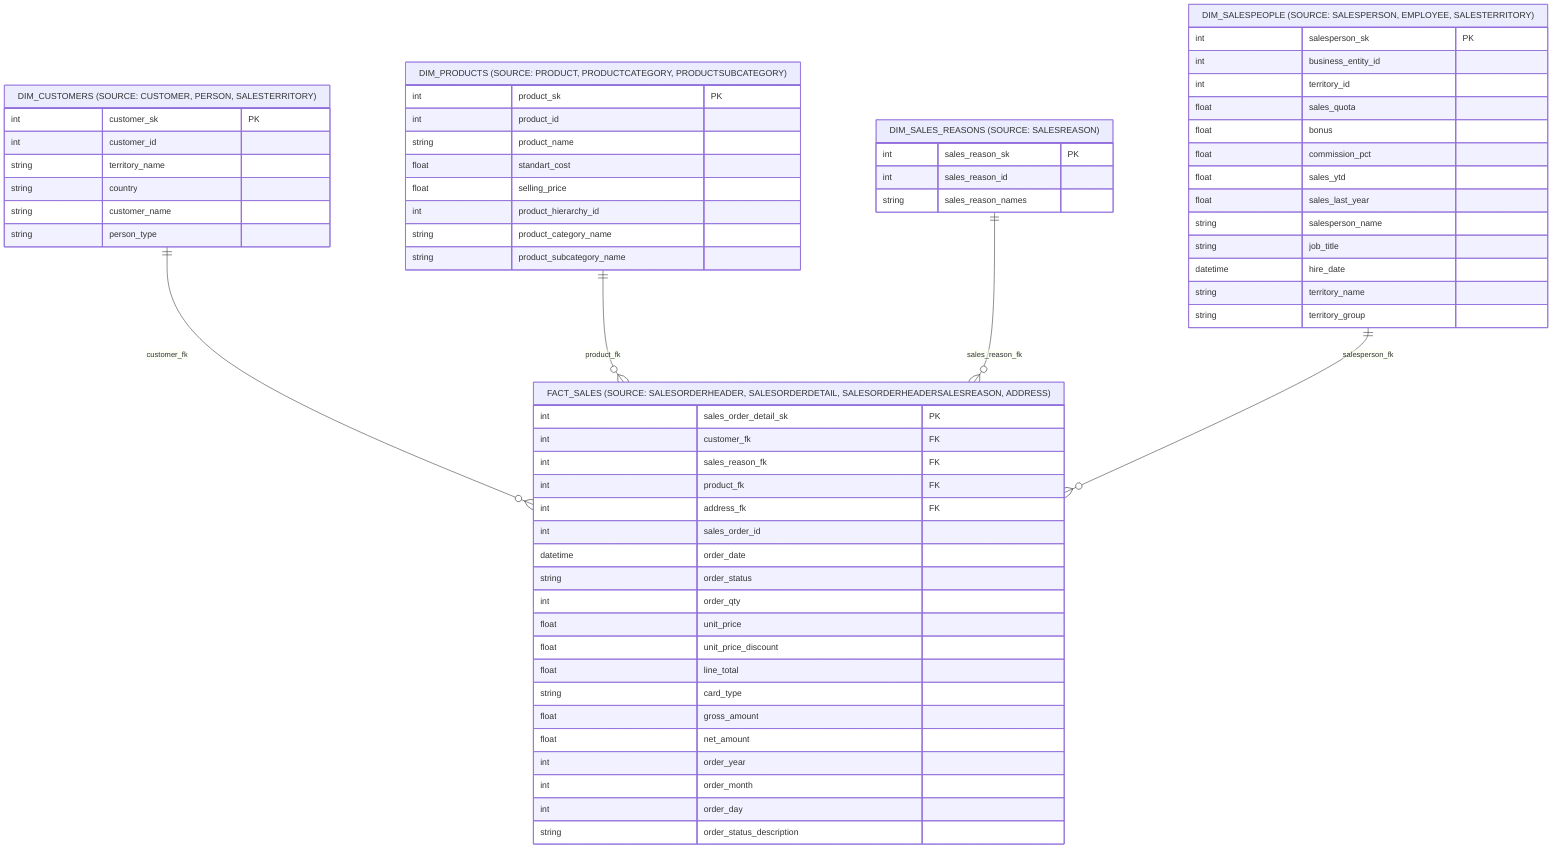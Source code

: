 ---
config:
  theme: default
  layout: dagre
---
erDiagram
    DIM_customers["DIM_CUSTOMERS (SOURCE: CUSTOMER, PERSON, SALESTERRITORY)"] {
        int customer_sk PK
        int customer_id
        string territory_name
        string country
        string customer_name
        string person_type
    }
    DIM_products["DIM_PRODUCTS (SOURCE: PRODUCT, PRODUCTCATEGORY, PRODUCTSUBCATEGORY)"] {
        int product_sk PK
        int product_id
        string product_name
        float standart_cost
        float selling_price
        int product_hierarchy_id
        string product_category_name
        string product_subcategory_name
    }
    DIM_sales_reasons["DIM_SALES_REASONS (SOURCE: SALESREASON)"] {
        int sales_reason_sk PK
        int sales_reason_id
        string sales_reason_names
    }
    DIM_salespeople["DIM_SALESPEOPLE (SOURCE: SALESPERSON, EMPLOYEE, SALESTERRITORY)"] {
        int salesperson_sk PK
        int business_entity_id
        int territory_id
        float sales_quota
        float bonus
        float commission_pct
        float sales_ytd
        float sales_last_year
        string salesperson_name
        string job_title
        datetime hire_date
        string territory_name
        string territory_group
    }
    FACT_sales["FACT_SALES (SOURCE: SALESORDERHEADER, SALESORDERDETAIL, SALESORDERHEADERSALESREASON, ADDRESS)"] {
        int sales_order_detail_sk PK
        int customer_fk FK
        int sales_reason_fk FK
        int product_fk FK
        int address_fk FK
        int sales_order_id
        datetime order_date
        string order_status
        int order_qty
        float unit_price
        float unit_price_discount
        float line_total
        string card_type
        float gross_amount
        float net_amount
        int order_year
        int order_month
        int order_day
        string order_status_description
    }
    DIM_customers ||--o{ FACT_sales : "customer_fk"
    DIM_products ||--o{ FACT_sales : "product_fk"
    DIM_sales_reasons ||--o{ FACT_sales : "sales_reason_fk"
    DIM_salespeople ||--o{ FACT_sales : "salesperson_fk"